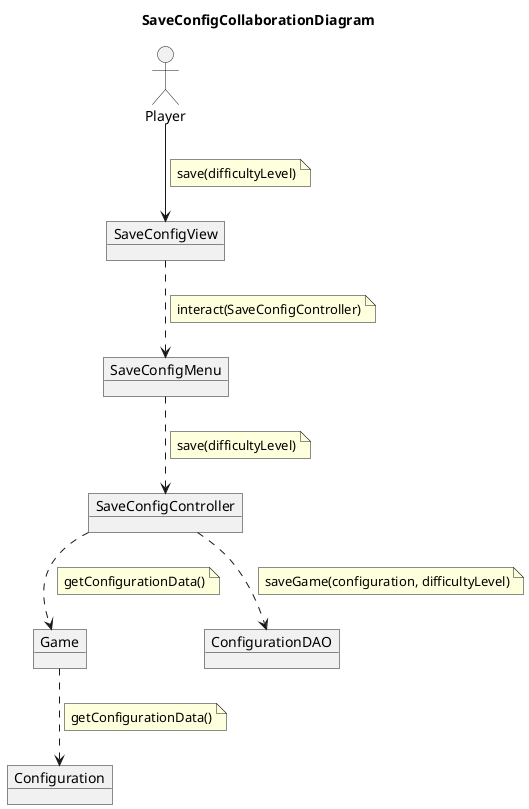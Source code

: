 @startuml SaveConfigCollaborationDiagram
title SaveConfigCollaborationDiagram
allow_mixing

actor Player
object SaveConfigController

object Configuration
object Game
object SaveConfigView
object SaveConfigMenu
object ConfigurationDAO

Player --> SaveConfigView
note on link
    save(difficultyLevel)
end note
SaveConfigView ..> SaveConfigMenu
note on link
    interact(SaveConfigController)
end note

SaveConfigMenu ..> SaveConfigController
note on link
    save(difficultyLevel)
end note

SaveConfigController ..> ConfigurationDAO
note on link
    saveGame(configuration, difficultyLevel)
end note
SaveConfigController ..> Game
note on link
    getConfigurationData()
end note
Game ..> Configuration
note on link
    getConfigurationData()
end note

@enduml